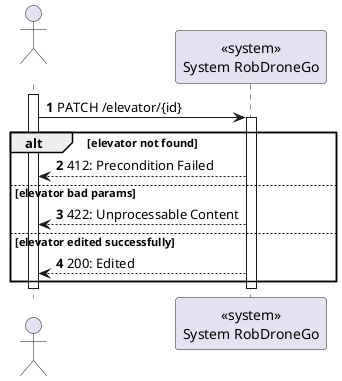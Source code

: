 @startuml
autonumber

actor " " as actor
participant "<<system>>\nSystem RobDroneGo" as sys

activate actor
    actor -> sys: PATCH /elevator/{id}
    activate sys

    alt  elevator not found
    sys --> actor : 412: Precondition Failed
        else elevator bad params
        sys --> actor : 422: Unprocessable Content
    else elevator edited successfully
        sys --> actor : 200: Edited
    end

    deactivate sys
deactivate actor

@enduml
